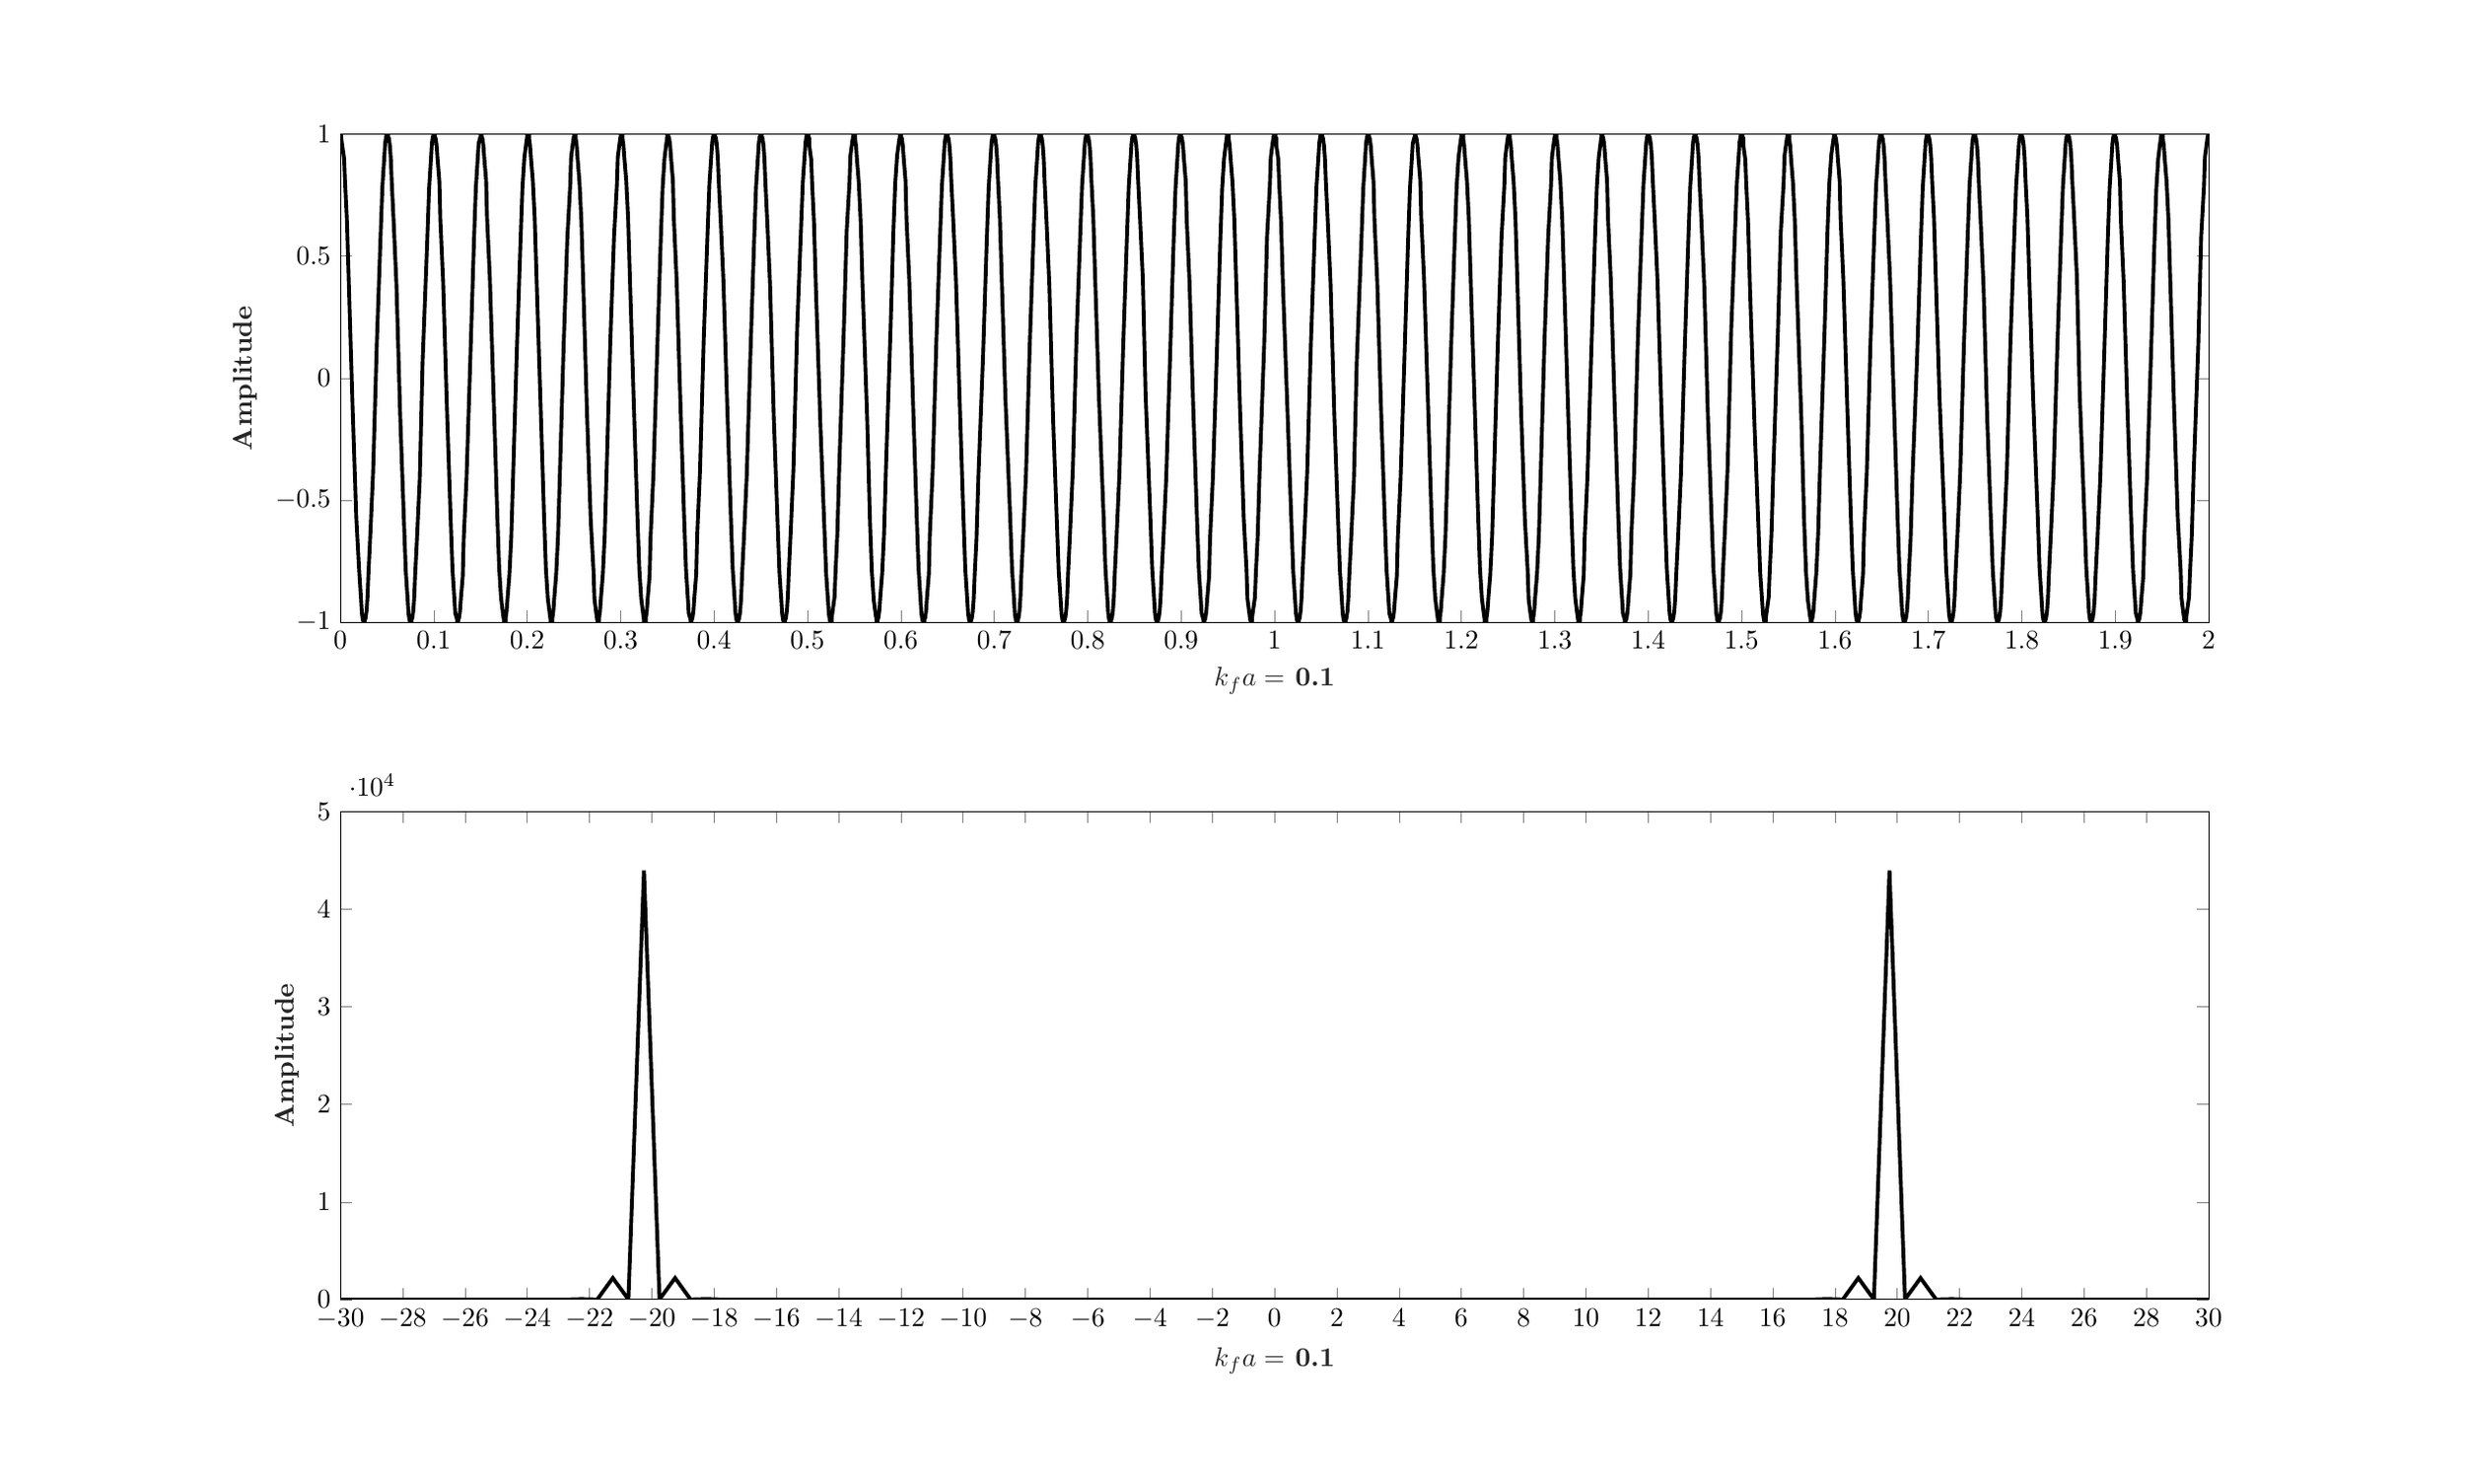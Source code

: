 % This file was created by matlab2tikz.
%
\begin{tikzpicture}

\begin{axis}[%
width=9.58in,
height=2.502in,
at={(1.607in,4.281in)},
scale only axis,
xmin=0,
xmax=2,
xlabel style={font=\bfseries\color{white!15!black}},
xlabel={$k_fa = $ 0.1},
ymin=-1,
ymax=1,
ylabel style={font=\bfseries\color{white!15!black}},
ylabel={Amplitude},
axis background/.style={fill=white}
]
\addplot [color=black, line width=1.4pt, forget plot]
  table[row sep=crcr]{%
0	1\\
0.0	0.999\\
0.001	0.995\\
0.001	0.983\\
0.002	0.955\\
0.004	0.901\\
0.005	0.807\\
0.007	0.651\\
0.009	0.397\\
0.013	-0.11\\
0.017	-0.57\\
0.02	-0.783\\
0.022	-0.901\\
0.023	-0.964\\
0.024	-0.991\\
0.025	-0.999\\
0.025	-1.0\\
0.025	-0.999\\
0.026	-0.995\\
0.027	-0.982\\
0.028	-0.953\\
0.029	-0.899\\
0.03	-0.803\\
0.032	-0.644\\
0.035	-0.387\\
0.039	0.144\\
0.043	0.58\\
0.045	0.788\\
0.047	0.905\\
0.048	0.965\\
0.049	0.992\\
0.05	0.999\\
0.05	1.0\\
0.051	0.999\\
0.051	0.994\\
0.052	0.982\\
0.053	0.953\\
0.054	0.899\\
0.055	0.803\\
0.057	0.644\\
0.06	0.386\\
0.064	-0.148\\
0.068	-0.58\\
0.07	-0.789\\
0.072	-0.905\\
0.073	-0.966\\
0.074	-0.992\\
0.075	-0.999\\
0.075	-1.0\\
0.076	-0.999\\
0.076	-0.995\\
0.077	-0.983\\
0.078	-0.956\\
0.079	-0.904\\
0.08	-0.812\\
0.082	-0.66\\
0.085	-0.413\\
0.088	0.062\\
0.093	0.561\\
0.095	0.777\\
0.097	0.899\\
0.098	0.963\\
0.099	0.99\\
0.1	0.999\\
0.1	1.0\\
0.101	0.999\\
0.101	0.995\\
0.102	0.982\\
0.103	0.955\\
0.104	0.901\\
0.106	0.806\\
0.107	0.65\\
0.11	0.395\\
0.114	-0.116\\
0.118	-0.573\\
0.12	-0.785\\
0.122	-0.903\\
0.123	-0.964\\
0.125	-0.991\\
0.125	-0.999\\
0.126	-1.0\\
0.126	-0.999\\
0.126	-0.995\\
0.127	-0.983\\
0.128	-0.956\\
0.129	-0.904\\
0.131	-0.812\\
0.132	-0.659\\
0.135	-0.412\\
0.139	0.067\\
0.143	0.563\\
0.145	0.779\\
0.147	0.9\\
0.148	0.963\\
0.15	0.991\\
0.15	0.999\\
0.151	1.0\\
0.151	0.999\\
0.151	0.995\\
0.152	0.983\\
0.153	0.956\\
0.154	0.904\\
0.156	0.812\\
0.157	0.659\\
0.16	0.412\\
0.164	-0.067\\
0.168	-0.561\\
0.17	-0.778\\
0.172	-0.9\\
0.174	-0.963\\
0.175	-0.991\\
0.175	-0.999\\
0.176	-1.0\\
0.176	-0.999\\
0.177	-0.995\\
0.177	-0.982\\
0.178	-0.955\\
0.179	-0.901\\
0.181	-0.805\\
0.183	-0.649\\
0.185	-0.394\\
0.189	0.121\\
0.193	0.574\\
0.195	0.786\\
0.197	0.904\\
0.199	0.965\\
0.2	0.991\\
0.2	0.999\\
0.201	1.0\\
0.201	0.999\\
0.202	0.995\\
0.202	0.983\\
0.203	0.956\\
0.204	0.904\\
0.206	0.811\\
0.208	0.658\\
0.21	0.41\\
0.214	-0.073\\
0.218	-0.564\\
0.22	-0.781\\
0.222	-0.902\\
0.224	-0.963\\
0.225	-0.991\\
0.225	-0.999\\
0.226	-1.0\\
0.226	-0.999\\
0.227	-0.995\\
0.227	-0.982\\
0.228	-0.954\\
0.229	-0.899\\
0.231	-0.804\\
0.233	-0.646\\
0.235	-0.39\\
0.239	0.134\\
0.243	0.578\\
0.246	0.787\\
0.247	0.905\\
0.249	0.966\\
0.25	0.992\\
0.251	0.999\\
0.251	1.0\\
0.251	0.999\\
0.252	0.994\\
0.252	0.982\\
0.253	0.954\\
0.254	0.899\\
0.256	0.803\\
0.258	0.646\\
0.26	0.389\\
0.264	-0.139\\
0.268	-0.579\\
0.271	-0.789\\
0.272	-0.905\\
0.274	-0.966\\
0.275	-0.992\\
0.276	-0.999\\
0.276	-1.0\\
0.276	-0.999\\
0.277	-0.994\\
0.277	-0.982\\
0.278	-0.954\\
0.279	-0.899\\
0.281	-0.803\\
0.283	-0.645\\
0.285	-0.386\\
0.289	0.151\\
0.293	0.583\\
0.296	0.79\\
0.297	0.906\\
0.299	0.966\\
0.3	0.992\\
0.3	0.999\\
0.301	1.0\\
0.301	0.999\\
0.302	0.995\\
0.302	0.983\\
0.303	0.956\\
0.304	0.903\\
0.306	0.81\\
0.308	0.656\\
0.31	0.404\\
0.314	-0.092\\
0.318	-0.568\\
0.32	-0.782\\
0.322	-0.902\\
0.324	-0.964\\
0.325	-0.991\\
0.325	-0.999\\
0.326	-1.0\\
0.326	-0.999\\
0.327	-0.995\\
0.327	-0.983\\
0.328	-0.956\\
0.329	-0.903\\
0.331	-0.81\\
0.332	-0.656\\
0.335	-0.404\\
0.339	0.092\\
0.343	0.568\\
0.345	0.782\\
0.347	0.902\\
0.349	0.964\\
0.35	0.991\\
0.35	0.999\\
0.351	1.0\\
0.351	0.999\\
0.351	0.995\\
0.352	0.983\\
0.353	0.956\\
0.354	0.903\\
0.356	0.809\\
0.357	0.655\\
0.36	0.402\\
0.364	-0.097\\
0.368	-0.568\\
0.37	-0.782\\
0.372	-0.902\\
0.373	-0.964\\
0.375	-0.991\\
0.375	-0.999\\
0.376	-1.0\\
0.376	-0.999\\
0.376	-0.994\\
0.377	-0.982\\
0.378	-0.954\\
0.379	-0.899\\
0.381	-0.802\\
0.382	-0.644\\
0.385	-0.383\\
0.389	0.161\\
0.393	0.588\\
0.395	0.794\\
0.397	0.909\\
0.398	0.967\\
0.399	0.992\\
0.4	0.999\\
0.4	1.0\\
0.401	0.999\\
0.401	0.995\\
0.402	0.983\\
0.403	0.956\\
0.404	0.903\\
0.405	0.809\\
0.407	0.655\\
0.41	0.402\\
0.414	-0.099\\
0.418	-0.569\\
0.42	-0.783\\
0.422	-0.903\\
0.423	-0.965\\
0.424	-0.991\\
0.425	-0.999\\
0.425	-1.0\\
0.426	-0.999\\
0.426	-0.995\\
0.427	-0.983\\
0.428	-0.955\\
0.429	-0.902\\
0.43	-0.809\\
0.432	-0.654\\
0.435	-0.401\\
0.439	0.103\\
0.443	0.57\\
0.445	0.784\\
0.447	0.903\\
0.448	0.965\\
0.449	0.991\\
0.45	0.999\\
0.45	1.0\\
0.451	0.999\\
0.451	0.995\\
0.452	0.982\\
0.453	0.954\\
0.454	0.899\\
0.455	0.803\\
0.457	0.644\\
0.46	0.383\\
0.464	-0.161\\
0.468	-0.586\\
0.47	-0.793\\
0.472	-0.908\\
0.473	-0.967\\
0.474	-0.992\\
0.475	-0.999\\
0.475	-1.0\\
0.475	-0.999\\
0.476	-0.994\\
0.477	-0.982\\
0.478	-0.953\\
0.479	-0.897\\
0.48	-0.799\\
0.482	-0.638\\
0.485	-0.373\\
0.489	0.206\\
0.493	0.602\\
0.495	0.801\\
0.497	0.913\\
0.498	0.969\\
0.499	0.993\\
0.5	1.0\\
0.5	1.0\\
0.5	0.999\\
0.501	0.994\\
0.502	0.982\\
0.502	0.953\\
0.504	0.897\\
0.505	0.799\\
0.507	0.638\\
0.509	0.373\\
0.514	-0.206\\
0.518	-0.602\\
0.52	-0.801\\
0.522	-0.913\\
0.523	-0.969\\
0.524	-0.993\\
0.525	-1.0\\
0.525	-1.0\\
0.525	-0.999\\
0.526	-0.994\\
0.526	-0.982\\
0.527	-0.953\\
0.529	-0.897\\
0.53	-0.8\\
0.532	-0.638\\
0.534	-0.373\\
0.539	0.206\\
0.542	0.602\\
0.545	0.801\\
0.546	0.912\\
0.548	0.969\\
0.549	0.993\\
0.55	1.0\\
0.55	1.0\\
0.55	0.999\\
0.551	0.994\\
0.551	0.982\\
0.552	0.954\\
0.553	0.898\\
0.555	0.802\\
0.557	0.643\\
0.559	0.382\\
0.564	-0.168\\
0.567	-0.589\\
0.569	-0.795\\
0.571	-0.91\\
0.573	-0.968\\
0.574	-0.993\\
0.574	-1.0\\
0.575	-1.0\\
0.575	-0.999\\
0.575	-0.994\\
0.576	-0.981\\
0.577	-0.952\\
0.578	-0.897\\
0.58	-0.799\\
0.582	-0.637\\
0.584	-0.373\\
0.589	0.209\\
0.592	0.604\\
0.594	0.802\\
0.596	0.913\\
0.598	0.97\\
0.599	0.993\\
0.599	1.0\\
0.6	1.0\\
0.6	0.999\\
0.6	0.995\\
0.601	0.983\\
0.602	0.956\\
0.603	0.903\\
0.605	0.809\\
0.606	0.655\\
0.609	0.402\\
0.613	-0.098\\
0.617	-0.569\\
0.619	-0.783\\
0.621	-0.902\\
0.622	-0.964\\
0.623	-0.991\\
0.624	-0.999\\
0.624	-1.0\\
0.625	-0.999\\
0.625	-0.995\\
0.626	-0.982\\
0.627	-0.954\\
0.628	-0.899\\
0.63	-0.803\\
0.631	-0.645\\
0.634	-0.387\\
0.638	0.148\\
0.642	0.581\\
0.644	0.79\\
0.646	0.906\\
0.647	0.966\\
0.648	0.992\\
0.649	0.999\\
0.649	1.0\\
0.65	0.999\\
0.65	0.995\\
0.651	0.983\\
0.652	0.956\\
0.653	0.903\\
0.654	0.81\\
0.656	0.656\\
0.659	0.404\\
0.663	-0.093\\
0.667	-0.568\\
0.669	-0.783\\
0.671	-0.902\\
0.672	-0.964\\
0.673	-0.991\\
0.674	-0.999\\
0.674	-1.0\\
0.675	-0.999\\
0.675	-0.995\\
0.676	-0.983\\
0.677	-0.956\\
0.678	-0.903\\
0.679	-0.81\\
0.681	-0.656\\
0.683	-0.403\\
0.688	0.093\\
0.692	0.568\\
0.694	0.782\\
0.696	0.902\\
0.697	0.964\\
0.698	0.991\\
0.699	0.999\\
0.699	1.0\\
0.7	0.999\\
0.7	0.995\\
0.701	0.983\\
0.702	0.956\\
0.703	0.903\\
0.704	0.81\\
0.706	0.657\\
0.708	0.405\\
0.712	-0.088\\
0.717	-0.566\\
0.719	-0.78\\
0.721	-0.9\\
0.722	-0.964\\
0.723	-0.991\\
0.724	-0.999\\
0.724	-1.0\\
0.725	-0.999\\
0.725	-0.995\\
0.726	-0.982\\
0.727	-0.955\\
0.728	-0.9\\
0.729	-0.804\\
0.731	-0.647\\
0.734	-0.391\\
0.738	0.134\\
0.742	0.578\\
0.744	0.788\\
0.746	0.905\\
0.747	0.966\\
0.748	0.992\\
0.749	0.999\\
0.749	1.0\\
0.75	0.999\\
0.75	0.994\\
0.751	0.982\\
0.752	0.953\\
0.753	0.898\\
0.754	0.801\\
0.756	0.641\\
0.759	0.381\\
0.763	-0.169\\
0.767	-0.588\\
0.769	-0.793\\
0.771	-0.908\\
0.772	-0.967\\
0.773	-0.992\\
0.774	-0.999\\
0.774	-1.0\\
0.775	-0.999\\
0.775	-0.994\\
0.776	-0.982\\
0.777	-0.953\\
0.778	-0.898\\
0.779	-0.801\\
0.781	-0.641\\
0.784	-0.382\\
0.788	0.165\\
0.792	0.587\\
0.794	0.792\\
0.796	0.907\\
0.797	0.966\\
0.798	0.992\\
0.799	0.999\\
0.799	1.0\\
0.8	0.999\\
0.8	0.995\\
0.801	0.983\\
0.802	0.956\\
0.803	0.904\\
0.804	0.811\\
0.806	0.659\\
0.808	0.411\\
0.812	-0.072\\
0.817	-0.563\\
0.819	-0.779\\
0.821	-0.901\\
0.822	-0.964\\
0.823	-0.991\\
0.824	-0.999\\
0.824	-1.0\\
0.825	-0.999\\
0.825	-0.995\\
0.826	-0.982\\
0.827	-0.954\\
0.828	-0.9\\
0.829	-0.804\\
0.831	-0.647\\
0.834	-0.392\\
0.838	0.128\\
0.842	0.574\\
0.844	0.786\\
0.846	0.904\\
0.847	0.965\\
0.848	0.991\\
0.849	0.999\\
0.849	1.0\\
0.85	0.999\\
0.85	0.995\\
0.851	0.983\\
0.852	0.956\\
0.853	0.904\\
0.854	0.812\\
0.856	0.659\\
0.859	0.412\\
0.862	-0.067\\
0.867	-0.561\\
0.869	-0.777\\
0.871	-0.899\\
0.872	-0.963\\
0.873	-0.99\\
0.874	-0.999\\
0.874	-1.0\\
0.875	-0.999\\
0.875	-0.995\\
0.876	-0.983\\
0.877	-0.956\\
0.878	-0.904\\
0.879	-0.812\\
0.881	-0.66\\
0.884	-0.413\\
0.888	0.066\\
0.892	0.562\\
0.894	0.778\\
0.896	0.9\\
0.897	0.963\\
0.898	0.991\\
0.899	0.999\\
0.9	1.0\\
0.9	0.999\\
0.9	0.995\\
0.901	0.982\\
0.902	0.954\\
0.903	0.9\\
0.905	0.805\\
0.906	0.649\\
0.909	0.394\\
0.913	-0.119\\
0.917	-0.573\\
0.919	-0.785\\
0.921	-0.903\\
0.922	-0.964\\
0.924	-0.991\\
0.924	-0.999\\
0.925	-1.0\\
0.925	-0.999\\
0.925	-0.995\\
0.926	-0.983\\
0.927	-0.956\\
0.928	-0.904\\
0.93	-0.812\\
0.931	-0.66\\
0.934	-0.413\\
0.938	0.062\\
0.942	0.56\\
0.944	0.777\\
0.946	0.899\\
0.948	0.962\\
0.949	0.99\\
0.949	0.999\\
0.95	1.0\\
0.95	0.999\\
0.951	0.995\\
0.951	0.982\\
0.952	0.954\\
0.953	0.9\\
0.955	0.805\\
0.957	0.649\\
0.959	0.395\\
0.963	-0.119\\
0.967	-0.573\\
0.97	-0.784\\
0.971	-0.903\\
0.973	-0.964\\
0.974	-0.991\\
0.975	-0.999\\
0.975	-1.0\\
0.975	-0.999\\
0.976	-0.994\\
0.976	-0.982\\
0.977	-0.953\\
0.979	-0.899\\
0.98	-0.803\\
0.982	-0.644\\
0.984	-0.387\\
0.989	0.144\\
0.992	0.58\\
0.995	0.788\\
0.996	0.905\\
0.998	0.965\\
0.999	0.992\\
1.0	0.999\\
1.0	1.0\\
1.0	0.999\\
1.001	0.995\\
1.002	0.982\\
1.002	0.953\\
1.004	0.899\\
1.005	0.803\\
1.007	0.644\\
1.009	0.387\\
1.014	-0.144\\
1.018	-0.579\\
1.02	-0.788\\
1.022	-0.905\\
1.023	-0.965\\
1.024	-0.991\\
1.025	-0.999\\
1.025	-1.0\\
1.025	-0.999\\
1.026	-0.995\\
1.027	-0.982\\
1.028	-0.953\\
1.029	-0.899\\
1.03	-0.803\\
1.032	-0.644\\
1.035	-0.387\\
1.039	0.144\\
1.043	0.58\\
1.045	0.788\\
1.047	0.905\\
1.048	0.965\\
1.049	0.992\\
1.05	0.999\\
1.05	1.0\\
1.051	0.999\\
1.051	0.994\\
1.052	0.982\\
1.053	0.953\\
1.054	0.899\\
1.055	0.803\\
1.057	0.644\\
1.06	0.386\\
1.064	-0.148\\
1.068	-0.58\\
1.07	-0.789\\
1.072	-0.905\\
1.073	-0.966\\
1.074	-0.992\\
1.075	-0.999\\
1.075	-1.0\\
1.076	-0.999\\
1.076	-0.995\\
1.077	-0.983\\
1.078	-0.956\\
1.079	-0.904\\
1.08	-0.812\\
1.082	-0.66\\
1.085	-0.413\\
1.088	0.062\\
1.093	0.561\\
1.095	0.777\\
1.097	0.899\\
1.098	0.963\\
1.099	0.99\\
1.1	0.999\\
1.1	1.0\\
1.101	0.999\\
1.101	0.995\\
1.102	0.982\\
1.103	0.955\\
1.104	0.901\\
1.106	0.806\\
1.107	0.65\\
1.11	0.395\\
1.114	-0.116\\
1.118	-0.573\\
1.12	-0.785\\
1.122	-0.903\\
1.123	-0.964\\
1.125	-0.991\\
1.125	-0.999\\
1.126	-1.0\\
1.126	-0.999\\
1.126	-0.995\\
1.127	-0.983\\
1.128	-0.956\\
1.129	-0.904\\
1.131	-0.812\\
1.132	-0.659\\
1.135	-0.412\\
1.139	0.067\\
1.143	0.563\\
1.145	0.779\\
1.147	0.9\\
1.148	0.963\\
1.15	0.991\\
1.15	0.999\\
1.151	1.0\\
1.151	0.999\\
1.151	0.995\\
1.152	0.983\\
1.153	0.956\\
1.154	0.904\\
1.156	0.812\\
1.157	0.659\\
1.16	0.412\\
1.164	-0.067\\
1.168	-0.561\\
1.17	-0.778\\
1.172	-0.9\\
1.174	-0.963\\
1.175	-0.991\\
1.175	-0.999\\
1.176	-1.0\\
1.176	-0.999\\
1.177	-0.995\\
1.177	-0.982\\
1.178	-0.955\\
1.179	-0.901\\
1.181	-0.805\\
1.183	-0.649\\
1.185	-0.394\\
1.189	0.121\\
1.193	0.574\\
1.195	0.786\\
1.197	0.904\\
1.199	0.965\\
1.2	0.991\\
1.2	0.999\\
1.201	1.0\\
1.201	0.999\\
1.202	0.995\\
1.202	0.983\\
1.203	0.956\\
1.204	0.904\\
1.206	0.811\\
1.208	0.658\\
1.21	0.41\\
1.214	-0.073\\
1.218	-0.564\\
1.22	-0.781\\
1.222	-0.902\\
1.224	-0.963\\
1.225	-0.991\\
1.225	-0.999\\
1.226	-1.0\\
1.226	-0.999\\
1.227	-0.995\\
1.227	-0.982\\
1.228	-0.954\\
1.229	-0.899\\
1.231	-0.804\\
1.233	-0.646\\
1.235	-0.39\\
1.239	0.134\\
1.243	0.578\\
1.246	0.787\\
1.247	0.905\\
1.249	0.966\\
1.25	0.992\\
1.251	0.999\\
1.251	1.0\\
1.251	0.999\\
1.252	0.994\\
1.252	0.982\\
1.253	0.954\\
1.254	0.899\\
1.256	0.803\\
1.258	0.646\\
1.26	0.389\\
1.264	-0.139\\
1.268	-0.579\\
1.271	-0.789\\
1.272	-0.905\\
1.274	-0.966\\
1.275	-0.992\\
1.276	-0.999\\
1.276	-1.0\\
1.276	-0.999\\
1.277	-0.994\\
1.277	-0.982\\
1.278	-0.954\\
1.279	-0.899\\
1.281	-0.803\\
1.283	-0.645\\
1.285	-0.386\\
1.289	0.151\\
1.293	0.583\\
1.296	0.79\\
1.297	0.906\\
1.299	0.966\\
1.3	0.992\\
1.3	0.999\\
1.301	1.0\\
1.301	0.999\\
1.302	0.995\\
1.302	0.983\\
1.303	0.956\\
1.304	0.903\\
1.306	0.81\\
1.308	0.656\\
1.31	0.404\\
1.314	-0.092\\
1.318	-0.568\\
1.32	-0.782\\
1.322	-0.902\\
1.324	-0.964\\
1.325	-0.991\\
1.325	-0.999\\
1.326	-1.0\\
1.326	-0.999\\
1.327	-0.995\\
1.327	-0.983\\
1.328	-0.956\\
1.329	-0.903\\
1.331	-0.81\\
1.332	-0.656\\
1.335	-0.404\\
1.339	0.092\\
1.343	0.568\\
1.345	0.782\\
1.347	0.902\\
1.349	0.964\\
1.35	0.991\\
1.35	0.999\\
1.351	1.0\\
1.351	0.999\\
1.351	0.995\\
1.352	0.983\\
1.353	0.956\\
1.354	0.903\\
1.356	0.809\\
1.357	0.655\\
1.36	0.402\\
1.364	-0.097\\
1.368	-0.568\\
1.37	-0.782\\
1.372	-0.902\\
1.373	-0.964\\
1.375	-0.991\\
1.375	-0.999\\
1.376	-1.0\\
1.376	-0.999\\
1.376	-0.994\\
1.377	-0.982\\
1.378	-0.954\\
1.379	-0.899\\
1.381	-0.802\\
1.382	-0.644\\
1.385	-0.383\\
1.389	0.161\\
1.393	0.588\\
1.395	0.794\\
1.397	0.909\\
1.398	0.967\\
1.399	0.992\\
1.4	0.999\\
1.4	1.0\\
1.401	0.999\\
1.401	0.995\\
1.402	0.983\\
1.403	0.956\\
1.404	0.903\\
1.405	0.809\\
1.407	0.655\\
1.41	0.402\\
1.414	-0.099\\
1.418	-0.569\\
1.42	-0.783\\
1.422	-0.903\\
1.423	-0.965\\
1.424	-0.991\\
1.425	-0.999\\
1.425	-1.0\\
1.426	-0.999\\
1.426	-0.995\\
1.427	-0.983\\
1.428	-0.955\\
1.429	-0.902\\
1.43	-0.809\\
1.432	-0.654\\
1.435	-0.401\\
1.439	0.103\\
1.443	0.57\\
1.445	0.784\\
1.447	0.903\\
1.448	0.965\\
1.449	0.991\\
1.45	0.999\\
1.45	1.0\\
1.451	0.999\\
1.451	0.995\\
1.452	0.982\\
1.453	0.954\\
1.454	0.899\\
1.455	0.803\\
1.457	0.644\\
1.46	0.383\\
1.464	-0.161\\
1.468	-0.586\\
1.47	-0.793\\
1.472	-0.908\\
1.473	-0.967\\
1.474	-0.992\\
1.475	-0.999\\
1.475	-1.0\\
1.475	-0.999\\
1.476	-0.994\\
1.477	-0.982\\
1.478	-0.953\\
1.479	-0.897\\
1.48	-0.799\\
1.482	-0.638\\
1.485	-0.373\\
1.489	0.206\\
1.493	0.602\\
1.495	0.801\\
1.497	0.913\\
1.498	0.969\\
1.499	0.993\\
1.5	1.0\\
1.5	1.0\\
1.5	0.999\\
1.501	0.994\\
1.502	0.982\\
1.502	0.953\\
1.504	0.897\\
1.505	0.799\\
1.507	0.638\\
1.509	0.373\\
1.514	-0.206\\
1.518	-0.602\\
1.52	-0.801\\
1.522	-0.913\\
1.523	-0.969\\
1.524	-0.993\\
1.525	-1.0\\
1.525	-1.0\\
1.525	-0.999\\
1.526	-0.994\\
1.526	-0.982\\
1.527	-0.953\\
1.529	-0.897\\
1.53	-0.8\\
1.532	-0.638\\
1.534	-0.373\\
1.539	0.206\\
1.542	0.602\\
1.545	0.801\\
1.546	0.912\\
1.548	0.969\\
1.549	0.993\\
1.55	1.0\\
1.55	1.0\\
1.55	0.999\\
1.551	0.994\\
1.551	0.982\\
1.552	0.954\\
1.553	0.898\\
1.555	0.802\\
1.557	0.643\\
1.559	0.382\\
1.564	-0.168\\
1.567	-0.589\\
1.569	-0.795\\
1.571	-0.91\\
1.573	-0.968\\
1.574	-0.993\\
1.574	-1.0\\
1.575	-1.0\\
1.575	-0.999\\
1.575	-0.994\\
1.576	-0.981\\
1.577	-0.952\\
1.578	-0.897\\
1.58	-0.799\\
1.582	-0.637\\
1.584	-0.373\\
1.589	0.209\\
1.592	0.604\\
1.594	0.802\\
1.596	0.913\\
1.598	0.97\\
1.599	0.993\\
1.599	1.0\\
1.6	1.0\\
1.6	0.999\\
1.6	0.995\\
1.601	0.983\\
1.602	0.956\\
1.603	0.903\\
1.605	0.809\\
1.606	0.655\\
1.609	0.402\\
1.613	-0.098\\
1.617	-0.569\\
1.619	-0.783\\
1.621	-0.902\\
1.622	-0.964\\
1.623	-0.991\\
1.624	-0.999\\
1.624	-1.0\\
1.625	-0.999\\
1.625	-0.995\\
1.626	-0.982\\
1.627	-0.954\\
1.628	-0.899\\
1.63	-0.803\\
1.631	-0.645\\
1.634	-0.387\\
1.638	0.148\\
1.642	0.581\\
1.644	0.79\\
1.646	0.906\\
1.647	0.966\\
1.648	0.992\\
1.649	0.999\\
1.649	1.0\\
1.65	0.999\\
1.65	0.995\\
1.651	0.983\\
1.652	0.956\\
1.653	0.903\\
1.654	0.81\\
1.656	0.656\\
1.659	0.404\\
1.663	-0.093\\
1.667	-0.568\\
1.669	-0.783\\
1.671	-0.902\\
1.672	-0.964\\
1.673	-0.991\\
1.674	-0.999\\
1.674	-1.0\\
1.675	-0.999\\
1.675	-0.995\\
1.676	-0.983\\
1.677	-0.956\\
1.678	-0.903\\
1.679	-0.81\\
1.681	-0.656\\
1.683	-0.403\\
1.688	0.093\\
1.692	0.568\\
1.694	0.782\\
1.696	0.902\\
1.697	0.964\\
1.698	0.991\\
1.699	0.999\\
1.699	1.0\\
1.7	0.999\\
1.7	0.995\\
1.701	0.983\\
1.702	0.956\\
1.703	0.903\\
1.704	0.81\\
1.706	0.657\\
1.708	0.405\\
1.712	-0.088\\
1.717	-0.566\\
1.719	-0.78\\
1.721	-0.9\\
1.722	-0.964\\
1.723	-0.991\\
1.724	-0.999\\
1.724	-1.0\\
1.725	-0.999\\
1.725	-0.995\\
1.726	-0.982\\
1.727	-0.955\\
1.728	-0.9\\
1.729	-0.804\\
1.731	-0.647\\
1.734	-0.391\\
1.738	0.134\\
1.742	0.578\\
1.744	0.788\\
1.746	0.905\\
1.747	0.966\\
1.748	0.992\\
1.749	0.999\\
1.749	1.0\\
1.75	0.999\\
1.75	0.994\\
1.751	0.982\\
1.752	0.953\\
1.753	0.898\\
1.754	0.801\\
1.756	0.641\\
1.759	0.381\\
1.763	-0.169\\
1.767	-0.588\\
1.769	-0.793\\
1.771	-0.908\\
1.772	-0.967\\
1.773	-0.992\\
1.774	-0.999\\
1.774	-1.0\\
1.775	-0.999\\
1.775	-0.994\\
1.776	-0.982\\
1.777	-0.953\\
1.778	-0.898\\
1.779	-0.801\\
1.781	-0.641\\
1.784	-0.382\\
1.788	0.165\\
1.792	0.587\\
1.794	0.792\\
1.796	0.907\\
1.797	0.966\\
1.798	0.992\\
1.799	0.999\\
1.799	1.0\\
1.8	0.999\\
1.8	0.995\\
1.801	0.983\\
1.802	0.956\\
1.803	0.904\\
1.804	0.811\\
1.806	0.659\\
1.808	0.411\\
1.812	-0.072\\
1.817	-0.563\\
1.819	-0.779\\
1.821	-0.901\\
1.822	-0.964\\
1.823	-0.991\\
1.824	-0.999\\
1.824	-1.0\\
1.825	-0.999\\
1.825	-0.995\\
1.826	-0.982\\
1.827	-0.954\\
1.828	-0.9\\
1.829	-0.804\\
1.831	-0.647\\
1.834	-0.392\\
1.838	0.128\\
1.842	0.574\\
1.844	0.786\\
1.846	0.904\\
1.847	0.965\\
1.848	0.991\\
1.849	0.999\\
1.849	1.0\\
1.85	0.999\\
1.85	0.995\\
1.851	0.983\\
1.852	0.956\\
1.853	0.904\\
1.854	0.812\\
1.856	0.659\\
1.859	0.412\\
1.862	-0.067\\
1.867	-0.561\\
1.869	-0.777\\
1.871	-0.899\\
1.872	-0.963\\
1.873	-0.99\\
1.874	-0.999\\
1.874	-1.0\\
1.875	-0.999\\
1.875	-0.995\\
1.876	-0.983\\
1.877	-0.956\\
1.878	-0.904\\
1.879	-0.812\\
1.881	-0.66\\
1.884	-0.413\\
1.888	0.066\\
1.892	0.562\\
1.894	0.778\\
1.896	0.9\\
1.897	0.963\\
1.898	0.991\\
1.899	0.999\\
1.9	1.0\\
1.9	0.999\\
1.9	0.995\\
1.901	0.982\\
1.902	0.954\\
1.903	0.9\\
1.905	0.805\\
1.906	0.649\\
1.909	0.394\\
1.913	-0.119\\
1.917	-0.573\\
1.919	-0.785\\
1.921	-0.903\\
1.922	-0.964\\
1.924	-0.991\\
1.924	-0.999\\
1.925	-1.0\\
1.925	-0.999\\
1.925	-0.995\\
1.926	-0.983\\
1.927	-0.956\\
1.928	-0.904\\
1.93	-0.812\\
1.931	-0.66\\
1.934	-0.413\\
1.938	0.062\\
1.942	0.56\\
1.944	0.777\\
1.946	0.899\\
1.948	0.962\\
1.949	0.99\\
1.949	0.999\\
1.95	1.0\\
1.95	0.999\\
1.951	0.995\\
1.951	0.982\\
1.952	0.954\\
1.953	0.9\\
1.955	0.805\\
1.957	0.649\\
1.959	0.395\\
1.963	-0.119\\
1.967	-0.573\\
1.97	-0.784\\
1.971	-0.903\\
1.973	-0.964\\
1.974	-0.991\\
1.975	-0.999\\
1.975	-1.0\\
1.975	-0.999\\
1.976	-0.994\\
1.976	-0.982\\
1.977	-0.953\\
1.979	-0.899\\
1.98	-0.803\\
1.982	-0.644\\
1.984	-0.387\\
1.989	0.144\\
1.992	0.58\\
1.995	0.788\\
1.996	0.905\\
1.998	0.965\\
1.999	0.992\\
2.0	0.999\\
2	1\\
};
\end{axis}

\begin{axis}[%
width=9.58in,
height=2.502in,
at={(1.607in,0.807in)},
scale only axis,
xmin=-30,
xmax=30,
xlabel style={font=\bfseries\color{white!15!black}},
xlabel={$k_fa = $ 0.1},
ymin=0,
ymax=50000,
ylabel style={font=\bfseries\color{white!15!black}},
ylabel={Amplitude},
axis background/.style={fill=white}
]
\addplot [color=black, line width=1.4pt, forget plot]
  table[row sep=crcr]{%
-30.25	0.786\\
-29.25	0.89\\
-28.25	1.02\\
-27.75	1.099\\
-27.25	1.189\\
-26.75	1.292\\
-26.25	1.413\\
-25.75	1.556\\
-25.25	1.728\\
-24.75	1.936\\
-24.25	2.184\\
-23.75	2.527\\
-23.25	3.884\\
-22.75	3.572\\
-22.25	50.692\\
-21.75	5.527\\
-21.25	2212.231\\
-20.75	21.073\\
-20.25	43989.554\\
-19.75	18.893\\
-19.25	2212.229\\
-18.75	7.628\\
-18.25	60.632\\
-17.75	4.447\\
-17.25	4.633\\
-16.75	3.207\\
-16.25	2.844\\
-15.75	2.545\\
-15.25	2.317\\
-14.75	2.133\\
-14.25	1.981\\
-13.75	1.853\\
-13.25	1.745\\
-12.75	1.652\\
-12.25	1.572\\
-11.75	1.502\\
-10.75	1.386\\
-9.75	1.295\\
-8.75	1.223\\
-7.75	1.166\\
-6.25	1.1\\
-4.75	1.054\\
-3.25	1.023\\
-1.75	1.006\\
0.25	1.001\\
2.25	1.016\\
3.75	1.042\\
5.25	1.083\\
6.75	1.141\\
7.75	1.193\\
8.75	1.257\\
9.75	1.338\\
10.75	1.44\\
11.25	1.502\\
11.75	1.572\\
12.25	1.652\\
12.75	1.745\\
13.25	1.853\\
13.75	1.981\\
14.25	2.133\\
14.75	2.317\\
15.25	2.545\\
15.75	2.844\\
16.25	3.207\\
16.75	4.633\\
17.25	4.447\\
17.75	60.632\\
18.25	7.628\\
18.75	2212.229\\
19.25	18.893\\
19.75	43989.554\\
20.25	21.073\\
20.75	2212.231\\
21.25	5.527\\
21.75	50.692\\
22.25	3.572\\
22.75	3.884\\
23.25	2.527\\
23.75	2.184\\
24.25	1.936\\
24.75	1.728\\
25.25	1.556\\
25.75	1.413\\
26.25	1.292\\
26.75	1.189\\
27.25	1.099\\
27.75	1.02\\
28.75	0.89\\
29.75	0.786\\
30.25	0.741\\
};
\end{axis}

\begin{axis}[%
width=12.361in,
height=7.333in,
at={(0in,0in)},
scale only axis,
xmin=0,
xmax=1,
ymin=0,
ymax=1,
axis line style={draw=none},
ticks=none,
axis x line*=bottom,
axis y line*=left
]
\end{axis}
\end{tikzpicture}%